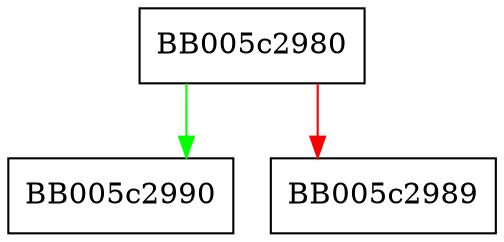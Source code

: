 digraph EVP_MD_meth_set_ctrl {
  node [shape="box"];
  graph [splines=ortho];
  BB005c2980 -> BB005c2990 [color="green"];
  BB005c2980 -> BB005c2989 [color="red"];
}